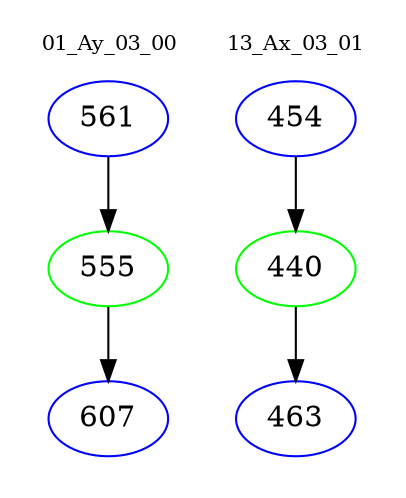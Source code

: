 digraph{
subgraph cluster_0 {
color = white
label = "01_Ay_03_00";
fontsize=10;
T0_561 [label="561", color="blue"]
T0_561 -> T0_555 [color="black"]
T0_555 [label="555", color="green"]
T0_555 -> T0_607 [color="black"]
T0_607 [label="607", color="blue"]
}
subgraph cluster_1 {
color = white
label = "13_Ax_03_01";
fontsize=10;
T1_454 [label="454", color="blue"]
T1_454 -> T1_440 [color="black"]
T1_440 [label="440", color="green"]
T1_440 -> T1_463 [color="black"]
T1_463 [label="463", color="blue"]
}
}
